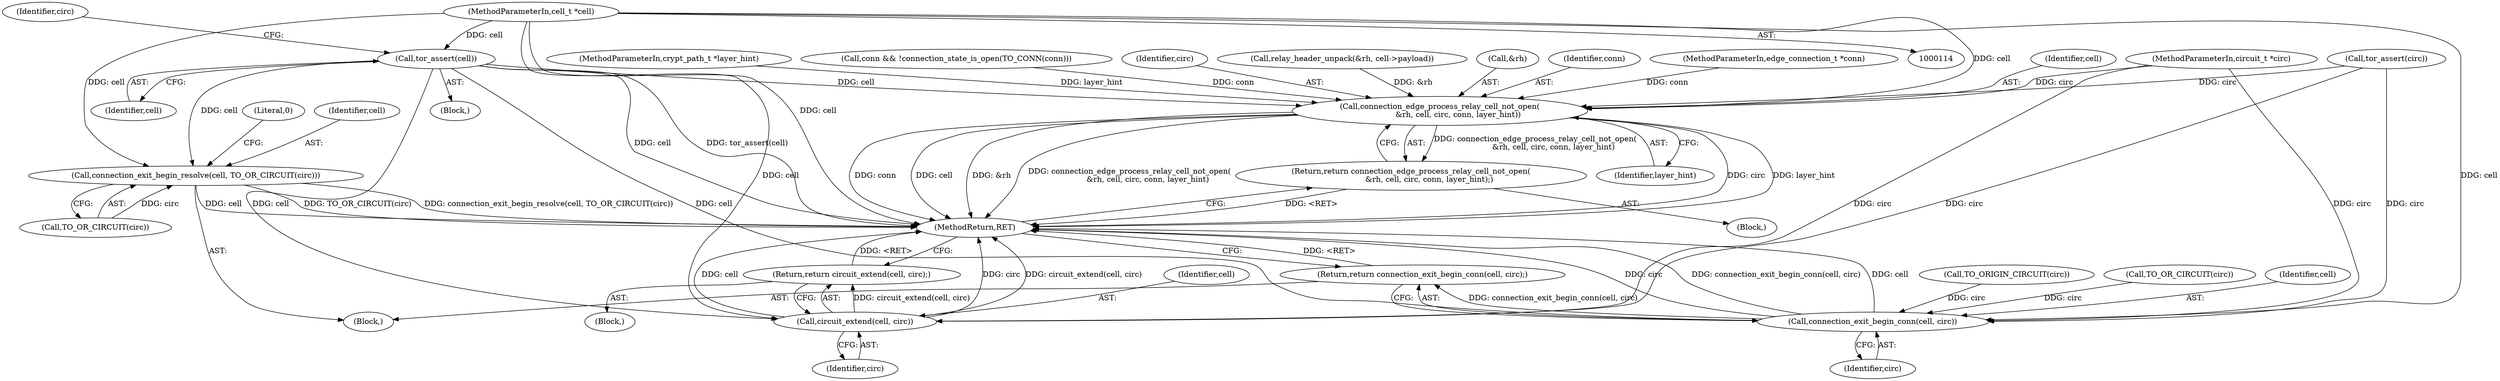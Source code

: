 digraph "0_tor_56a7c5bc15e0447203a491c1ee37de9939ad1dcd@API" {
"1000137" [label="(Call,tor_assert(cell))"];
"1000115" [label="(MethodParameterIn,cell_t *cell)"];
"1000249" [label="(Call,connection_edge_process_relay_cell_not_open(\n               &rh, cell, circ, conn, layer_hint))"];
"1000248" [label="(Return,return connection_edge_process_relay_cell_not_open(\n               &rh, cell, circ, conn, layer_hint);)"];
"1000340" [label="(Call,connection_exit_begin_conn(cell, circ))"];
"1000339" [label="(Return,return connection_exit_begin_conn(cell, circ);)"];
"1000631" [label="(Call,circuit_extend(cell, circ))"];
"1000630" [label="(Return,return circuit_extend(cell, circ);)"];
"1001002" [label="(Call,connection_exit_begin_resolve(cell, TO_OR_CIRCUIT(circ)))"];
"1001007" [label="(Literal,0)"];
"1000137" [label="(Call,tor_assert(cell))"];
"1000536" [label="(Block,)"];
"1000292" [label="(Call,TO_ORIGIN_CIRCUIT(circ))"];
"1000633" [label="(Identifier,circ)"];
"1000260" [label="(Block,)"];
"1001058" [label="(MethodReturn,RET)"];
"1000117" [label="(MethodParameterIn,edge_connection_t *conn)"];
"1001004" [label="(Call,TO_OR_CIRCUIT(circ))"];
"1000340" [label="(Call,connection_exit_begin_conn(cell, circ))"];
"1000332" [label="(Call,TO_OR_CIRCUIT(circ))"];
"1000252" [label="(Identifier,cell)"];
"1000116" [label="(MethodParameterIn,circuit_t *circ)"];
"1000632" [label="(Identifier,cell)"];
"1000248" [label="(Return,return connection_edge_process_relay_cell_not_open(\n               &rh, cell, circ, conn, layer_hint);)"];
"1000115" [label="(MethodParameterIn,cell_t *cell)"];
"1000247" [label="(Block,)"];
"1000341" [label="(Identifier,cell)"];
"1000339" [label="(Return,return connection_exit_begin_conn(cell, circ);)"];
"1001003" [label="(Identifier,cell)"];
"1000118" [label="(MethodParameterIn,crypt_path_t *layer_hint)"];
"1000205" [label="(Call,conn && !connection_state_is_open(TO_CONN(conn)))"];
"1000140" [label="(Identifier,circ)"];
"1000342" [label="(Identifier,circ)"];
"1000253" [label="(Identifier,circ)"];
"1000141" [label="(Call,relay_header_unpack(&rh, cell->payload))"];
"1000139" [label="(Call,tor_assert(circ))"];
"1000255" [label="(Identifier,layer_hint)"];
"1000119" [label="(Block,)"];
"1000250" [label="(Call,&rh)"];
"1000249" [label="(Call,connection_edge_process_relay_cell_not_open(\n               &rh, cell, circ, conn, layer_hint))"];
"1000138" [label="(Identifier,cell)"];
"1000631" [label="(Call,circuit_extend(cell, circ))"];
"1001002" [label="(Call,connection_exit_begin_resolve(cell, TO_OR_CIRCUIT(circ)))"];
"1000254" [label="(Identifier,conn)"];
"1000630" [label="(Return,return circuit_extend(cell, circ);)"];
"1000137" -> "1000119"  [label="AST: "];
"1000137" -> "1000138"  [label="CFG: "];
"1000138" -> "1000137"  [label="AST: "];
"1000140" -> "1000137"  [label="CFG: "];
"1000137" -> "1001058"  [label="DDG: cell"];
"1000137" -> "1001058"  [label="DDG: tor_assert(cell)"];
"1000115" -> "1000137"  [label="DDG: cell"];
"1000137" -> "1000249"  [label="DDG: cell"];
"1000137" -> "1000340"  [label="DDG: cell"];
"1000137" -> "1000631"  [label="DDG: cell"];
"1000137" -> "1001002"  [label="DDG: cell"];
"1000115" -> "1000114"  [label="AST: "];
"1000115" -> "1001058"  [label="DDG: cell"];
"1000115" -> "1000249"  [label="DDG: cell"];
"1000115" -> "1000340"  [label="DDG: cell"];
"1000115" -> "1000631"  [label="DDG: cell"];
"1000115" -> "1001002"  [label="DDG: cell"];
"1000249" -> "1000248"  [label="AST: "];
"1000249" -> "1000255"  [label="CFG: "];
"1000250" -> "1000249"  [label="AST: "];
"1000252" -> "1000249"  [label="AST: "];
"1000253" -> "1000249"  [label="AST: "];
"1000254" -> "1000249"  [label="AST: "];
"1000255" -> "1000249"  [label="AST: "];
"1000248" -> "1000249"  [label="CFG: "];
"1000249" -> "1001058"  [label="DDG: circ"];
"1000249" -> "1001058"  [label="DDG: layer_hint"];
"1000249" -> "1001058"  [label="DDG: conn"];
"1000249" -> "1001058"  [label="DDG: cell"];
"1000249" -> "1001058"  [label="DDG: &rh"];
"1000249" -> "1001058"  [label="DDG: connection_edge_process_relay_cell_not_open(\n               &rh, cell, circ, conn, layer_hint)"];
"1000249" -> "1000248"  [label="DDG: connection_edge_process_relay_cell_not_open(\n               &rh, cell, circ, conn, layer_hint)"];
"1000141" -> "1000249"  [label="DDG: &rh"];
"1000139" -> "1000249"  [label="DDG: circ"];
"1000116" -> "1000249"  [label="DDG: circ"];
"1000205" -> "1000249"  [label="DDG: conn"];
"1000117" -> "1000249"  [label="DDG: conn"];
"1000118" -> "1000249"  [label="DDG: layer_hint"];
"1000248" -> "1000247"  [label="AST: "];
"1001058" -> "1000248"  [label="CFG: "];
"1000248" -> "1001058"  [label="DDG: <RET>"];
"1000340" -> "1000339"  [label="AST: "];
"1000340" -> "1000342"  [label="CFG: "];
"1000341" -> "1000340"  [label="AST: "];
"1000342" -> "1000340"  [label="AST: "];
"1000339" -> "1000340"  [label="CFG: "];
"1000340" -> "1001058"  [label="DDG: circ"];
"1000340" -> "1001058"  [label="DDG: connection_exit_begin_conn(cell, circ)"];
"1000340" -> "1001058"  [label="DDG: cell"];
"1000340" -> "1000339"  [label="DDG: connection_exit_begin_conn(cell, circ)"];
"1000332" -> "1000340"  [label="DDG: circ"];
"1000292" -> "1000340"  [label="DDG: circ"];
"1000139" -> "1000340"  [label="DDG: circ"];
"1000116" -> "1000340"  [label="DDG: circ"];
"1000339" -> "1000260"  [label="AST: "];
"1001058" -> "1000339"  [label="CFG: "];
"1000339" -> "1001058"  [label="DDG: <RET>"];
"1000631" -> "1000630"  [label="AST: "];
"1000631" -> "1000633"  [label="CFG: "];
"1000632" -> "1000631"  [label="AST: "];
"1000633" -> "1000631"  [label="AST: "];
"1000630" -> "1000631"  [label="CFG: "];
"1000631" -> "1001058"  [label="DDG: cell"];
"1000631" -> "1001058"  [label="DDG: circ"];
"1000631" -> "1001058"  [label="DDG: circuit_extend(cell, circ)"];
"1000631" -> "1000630"  [label="DDG: circuit_extend(cell, circ)"];
"1000139" -> "1000631"  [label="DDG: circ"];
"1000116" -> "1000631"  [label="DDG: circ"];
"1000630" -> "1000536"  [label="AST: "];
"1001058" -> "1000630"  [label="CFG: "];
"1000630" -> "1001058"  [label="DDG: <RET>"];
"1001002" -> "1000260"  [label="AST: "];
"1001002" -> "1001004"  [label="CFG: "];
"1001003" -> "1001002"  [label="AST: "];
"1001004" -> "1001002"  [label="AST: "];
"1001007" -> "1001002"  [label="CFG: "];
"1001002" -> "1001058"  [label="DDG: cell"];
"1001002" -> "1001058"  [label="DDG: TO_OR_CIRCUIT(circ)"];
"1001002" -> "1001058"  [label="DDG: connection_exit_begin_resolve(cell, TO_OR_CIRCUIT(circ))"];
"1001004" -> "1001002"  [label="DDG: circ"];
}
